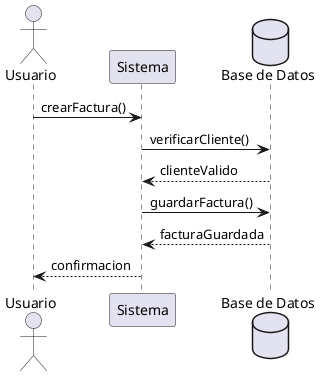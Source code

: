 @startuml
actor Usuario
participant "Sistema" as Sistema
database "Base de Datos" as DB

Usuario -> Sistema: crearFactura()
Sistema -> DB: verificarCliente()
DB --> Sistema: clienteValido
Sistema -> DB: guardarFactura()
DB --> Sistema: facturaGuardada
Sistema --> Usuario: confirmacion
@enduml
